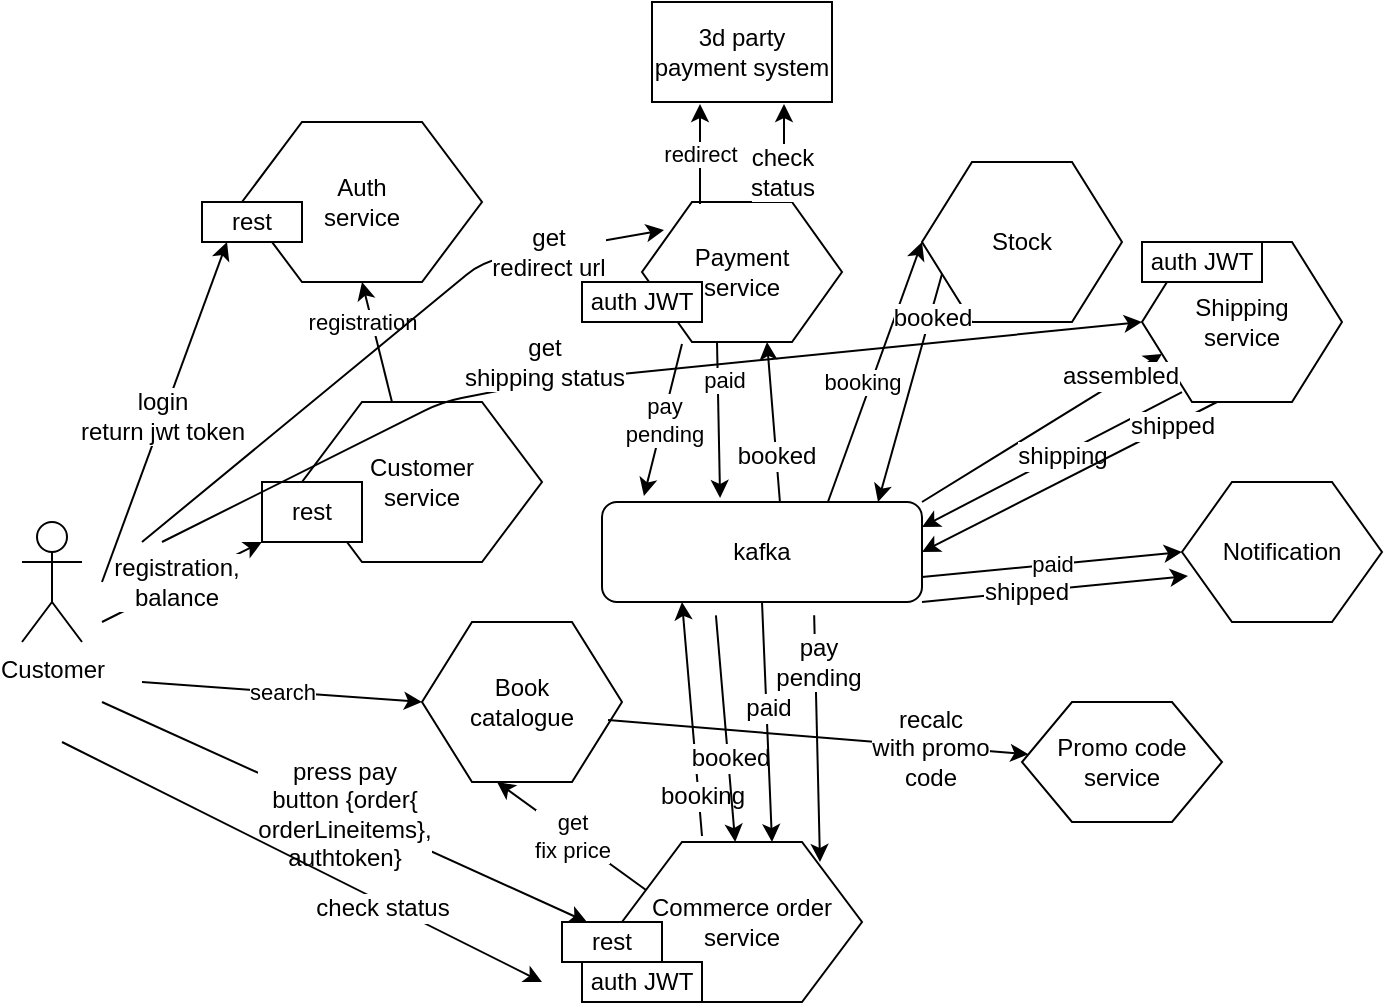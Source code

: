 <mxfile version="12.8.6" type="device"><diagram id="Tl5H7pFYHIdKEfdsGZ9z" name="Page-1"><mxGraphModel dx="910" dy="557" grid="1" gridSize="10" guides="1" tooltips="1" connect="1" arrows="1" fold="1" page="1" pageScale="1" pageWidth="827" pageHeight="1169" math="0" shadow="0"><root><mxCell id="0"/><mxCell id="1" parent="0"/><mxCell id="dfTHC3Y_4hbYd49WQVot-3" value="Auth&lt;br&gt;service" style="shape=hexagon;perimeter=hexagonPerimeter2;whiteSpace=wrap;html=1;" parent="1" vertex="1"><mxGeometry x="140" y="80" width="120" height="80" as="geometry"/></mxCell><mxCell id="dfTHC3Y_4hbYd49WQVot-4" value="Book&lt;br&gt;catalogue" style="shape=hexagon;perimeter=hexagonPerimeter2;whiteSpace=wrap;html=1;" parent="1" vertex="1"><mxGeometry x="230" y="330" width="100" height="80" as="geometry"/></mxCell><mxCell id="dfTHC3Y_4hbYd49WQVot-5" value="Customer&lt;br&gt;service" style="shape=hexagon;perimeter=hexagonPerimeter2;whiteSpace=wrap;html=1;" parent="1" vertex="1"><mxGeometry x="170" y="220" width="120" height="80" as="geometry"/></mxCell><mxCell id="dfTHC3Y_4hbYd49WQVot-6" value="Payment&lt;br&gt;service" style="shape=hexagon;perimeter=hexagonPerimeter2;whiteSpace=wrap;html=1;" parent="1" vertex="1"><mxGeometry x="340" y="120" width="100" height="70" as="geometry"/></mxCell><mxCell id="dfTHC3Y_4hbYd49WQVot-7" value="Stock" style="shape=hexagon;perimeter=hexagonPerimeter2;whiteSpace=wrap;html=1;" parent="1" vertex="1"><mxGeometry x="480" y="100" width="100" height="80" as="geometry"/></mxCell><mxCell id="dfTHC3Y_4hbYd49WQVot-8" value="Promo code&lt;br&gt;service" style="shape=hexagon;perimeter=hexagonPerimeter2;whiteSpace=wrap;html=1;" parent="1" vertex="1"><mxGeometry x="530" y="370" width="100" height="60" as="geometry"/></mxCell><mxCell id="dfTHC3Y_4hbYd49WQVot-9" value="Notification" style="shape=hexagon;perimeter=hexagonPerimeter2;whiteSpace=wrap;html=1;" parent="1" vertex="1"><mxGeometry x="610" y="260" width="100" height="70" as="geometry"/></mxCell><mxCell id="dfTHC3Y_4hbYd49WQVot-11" value="rest" style="rounded=0;whiteSpace=wrap;html=1;" parent="1" vertex="1"><mxGeometry x="120" y="120" width="50" height="20" as="geometry"/></mxCell><mxCell id="dfTHC3Y_4hbYd49WQVot-13" value="Customer" style="shape=umlActor;verticalLabelPosition=bottom;labelBackgroundColor=#ffffff;verticalAlign=top;html=1;outlineConnect=0;" parent="1" vertex="1"><mxGeometry x="30" y="280" width="30" height="60" as="geometry"/></mxCell><mxCell id="dfTHC3Y_4hbYd49WQVot-15" value="Commerce order&lt;br&gt;service" style="shape=hexagon;perimeter=hexagonPerimeter2;whiteSpace=wrap;html=1;" parent="1" vertex="1"><mxGeometry x="330" y="440" width="120" height="80" as="geometry"/></mxCell><mxCell id="dfTHC3Y_4hbYd49WQVot-16" value="" style="endArrow=classic;html=1;entryX=0.25;entryY=1;entryDx=0;entryDy=0;" parent="1" target="dfTHC3Y_4hbYd49WQVot-11" edge="1"><mxGeometry width="50" height="50" relative="1" as="geometry"><mxPoint x="70" y="310" as="sourcePoint"/><mxPoint x="440" y="300" as="targetPoint"/></mxGeometry></mxCell><mxCell id="dfTHC3Y_4hbYd49WQVot-17" value="login&lt;br&gt;return jwt token" style="text;html=1;align=center;verticalAlign=middle;resizable=0;points=[];labelBackgroundColor=#ffffff;" parent="dfTHC3Y_4hbYd49WQVot-16" vertex="1" connectable="0"><mxGeometry x="-0.026" y="1" relative="1" as="geometry"><mxPoint as="offset"/></mxGeometry></mxCell><mxCell id="dfTHC3Y_4hbYd49WQVot-20" value="rest" style="rounded=0;whiteSpace=wrap;html=1;" parent="1" vertex="1"><mxGeometry x="150" y="260" width="50" height="30" as="geometry"/></mxCell><mxCell id="dfTHC3Y_4hbYd49WQVot-22" value="" style="endArrow=classic;html=1;entryX=0;entryY=1;entryDx=0;entryDy=0;" parent="1" target="dfTHC3Y_4hbYd49WQVot-20" edge="1"><mxGeometry width="50" height="50" relative="1" as="geometry"><mxPoint x="70" y="330" as="sourcePoint"/><mxPoint x="430" y="270" as="targetPoint"/></mxGeometry></mxCell><mxCell id="dfTHC3Y_4hbYd49WQVot-23" value="registration,&lt;br&gt;balance" style="text;html=1;align=center;verticalAlign=middle;resizable=0;points=[];labelBackgroundColor=#ffffff;" parent="dfTHC3Y_4hbYd49WQVot-22" vertex="1" connectable="0"><mxGeometry x="-0.097" y="2" relative="1" as="geometry"><mxPoint x="1" as="offset"/></mxGeometry></mxCell><mxCell id="dfTHC3Y_4hbYd49WQVot-24" value="Shipping&lt;br&gt;service" style="shape=hexagon;perimeter=hexagonPerimeter2;whiteSpace=wrap;html=1;" parent="1" vertex="1"><mxGeometry x="590" y="140" width="100" height="80" as="geometry"/></mxCell><mxCell id="dfTHC3Y_4hbYd49WQVot-26" value="kafka" style="rounded=1;whiteSpace=wrap;html=1;" parent="1" vertex="1"><mxGeometry x="320" y="270" width="160" height="50" as="geometry"/></mxCell><mxCell id="dfTHC3Y_4hbYd49WQVot-27" value="" style="endArrow=classic;html=1;entryX=0.25;entryY=0;entryDx=0;entryDy=0;" parent="1" target="dfTHC3Y_4hbYd49WQVot-34" edge="1"><mxGeometry width="50" height="50" relative="1" as="geometry"><mxPoint x="70" y="370" as="sourcePoint"/><mxPoint x="430" y="270" as="targetPoint"/></mxGeometry></mxCell><mxCell id="dfTHC3Y_4hbYd49WQVot-28" value="press pay&lt;br&gt;button {order{&lt;br&gt;orderLineitems},&lt;br&gt;authtoken}" style="text;html=1;align=center;verticalAlign=middle;resizable=0;points=[];labelBackgroundColor=#ffffff;" parent="dfTHC3Y_4hbYd49WQVot-27" vertex="1" connectable="0"><mxGeometry x="-0.004" y="-1" relative="1" as="geometry"><mxPoint as="offset"/></mxGeometry></mxCell><mxCell id="dfTHC3Y_4hbYd49WQVot-34" value="rest" style="rounded=0;whiteSpace=wrap;html=1;" parent="1" vertex="1"><mxGeometry x="300" y="480" width="50" height="20" as="geometry"/></mxCell><mxCell id="dfTHC3Y_4hbYd49WQVot-37" value="search" style="endArrow=classic;html=1;entryX=0;entryY=0.5;entryDx=0;entryDy=0;" parent="1" target="dfTHC3Y_4hbYd49WQVot-4" edge="1"><mxGeometry width="50" height="50" relative="1" as="geometry"><mxPoint x="90" y="360" as="sourcePoint"/><mxPoint x="450" y="280" as="targetPoint"/></mxGeometry></mxCell><mxCell id="dfTHC3Y_4hbYd49WQVot-39" value="auth JWT" style="rounded=0;whiteSpace=wrap;html=1;" parent="1" vertex="1"><mxGeometry x="310" y="500" width="60" height="20" as="geometry"/></mxCell><mxCell id="dfTHC3Y_4hbYd49WQVot-42" value="3d party payment system" style="rounded=0;whiteSpace=wrap;html=1;" parent="1" vertex="1"><mxGeometry x="345" y="20" width="90" height="50" as="geometry"/></mxCell><mxCell id="dfTHC3Y_4hbYd49WQVot-44" value="redirect" style="endArrow=classic;html=1;exitX=0.29;exitY=0.014;exitDx=0;exitDy=0;exitPerimeter=0;" parent="1" source="dfTHC3Y_4hbYd49WQVot-6" edge="1"><mxGeometry width="50" height="50" relative="1" as="geometry"><mxPoint x="400" y="280" as="sourcePoint"/><mxPoint x="369" y="71" as="targetPoint"/></mxGeometry></mxCell><mxCell id="dfTHC3Y_4hbYd49WQVot-45" value="" style="endArrow=classic;html=1;exitX=0.71;exitY=-0.014;exitDx=0;exitDy=0;exitPerimeter=0;" parent="1" source="dfTHC3Y_4hbYd49WQVot-6" edge="1"><mxGeometry width="50" height="50" relative="1" as="geometry"><mxPoint x="269" y="227" as="sourcePoint"/><mxPoint x="411" y="71" as="targetPoint"/></mxGeometry></mxCell><mxCell id="dfTHC3Y_4hbYd49WQVot-46" value="check&lt;br&gt;status" style="text;html=1;align=center;verticalAlign=middle;resizable=0;points=[];labelBackgroundColor=#ffffff;" parent="dfTHC3Y_4hbYd49WQVot-45" vertex="1" connectable="0"><mxGeometry x="-0.427" y="1" relative="1" as="geometry"><mxPoint as="offset"/></mxGeometry></mxCell><mxCell id="dfTHC3Y_4hbYd49WQVot-47" value="pay&lt;br&gt;pending" style="endArrow=classic;html=1;exitX=0.2;exitY=1.014;exitDx=0;exitDy=0;exitPerimeter=0;entryX=0.131;entryY=-0.06;entryDx=0;entryDy=0;entryPerimeter=0;" parent="1" source="dfTHC3Y_4hbYd49WQVot-6" target="dfTHC3Y_4hbYd49WQVot-26" edge="1"><mxGeometry width="50" height="50" relative="1" as="geometry"><mxPoint x="390" y="310" as="sourcePoint"/><mxPoint x="390" y="267" as="targetPoint"/></mxGeometry></mxCell><mxCell id="dfTHC3Y_4hbYd49WQVot-48" value="paid" style="endArrow=classic;html=1;exitX=0.375;exitY=1;exitDx=0;exitDy=0;entryX=0.369;entryY=-0.04;entryDx=0;entryDy=0;entryPerimeter=0;" parent="1" source="dfTHC3Y_4hbYd49WQVot-6" target="dfTHC3Y_4hbYd49WQVot-26" edge="1"><mxGeometry x="-0.502" y="3" width="50" height="50" relative="1" as="geometry"><mxPoint x="390" y="310" as="sourcePoint"/><mxPoint x="440" y="260" as="targetPoint"/><Array as="points"/><mxPoint as="offset"/></mxGeometry></mxCell><mxCell id="FFEiDzBT_cSgYnDK9ged-1" value="booking" style="endArrow=classic;html=1;exitX=0.706;exitY=0;exitDx=0;exitDy=0;entryX=0;entryY=0.5;entryDx=0;entryDy=0;exitPerimeter=0;" parent="1" source="dfTHC3Y_4hbYd49WQVot-26" target="dfTHC3Y_4hbYd49WQVot-7" edge="1"><mxGeometry x="-0.1" y="4" width="50" height="50" relative="1" as="geometry"><mxPoint x="390" y="290" as="sourcePoint"/><mxPoint x="440" y="240" as="targetPoint"/><Array as="points"/><mxPoint as="offset"/></mxGeometry></mxCell><mxCell id="qHvsT2Gw5tDO-r86zOW9-1" value="registration" style="endArrow=classic;html=1;exitX=0.375;exitY=0;exitDx=0;exitDy=0;entryX=0.5;entryY=1;entryDx=0;entryDy=0;" edge="1" parent="1" source="dfTHC3Y_4hbYd49WQVot-5" target="dfTHC3Y_4hbYd49WQVot-3"><mxGeometry x="0.372" y="5" width="50" height="50" relative="1" as="geometry"><mxPoint x="390" y="310" as="sourcePoint"/><mxPoint x="440" y="260" as="targetPoint"/><mxPoint as="offset"/></mxGeometry></mxCell><mxCell id="qHvsT2Gw5tDO-r86zOW9-2" value="" style="endArrow=classic;html=1;entryX=0.25;entryY=1;entryDx=0;entryDy=0;" edge="1" parent="1" target="dfTHC3Y_4hbYd49WQVot-26"><mxGeometry width="50" height="50" relative="1" as="geometry"><mxPoint x="370" y="437" as="sourcePoint"/><mxPoint x="440" y="260" as="targetPoint"/></mxGeometry></mxCell><mxCell id="qHvsT2Gw5tDO-r86zOW9-3" value="booking" style="text;html=1;align=center;verticalAlign=middle;resizable=0;points=[];labelBackgroundColor=#ffffff;" vertex="1" connectable="0" parent="qHvsT2Gw5tDO-r86zOW9-2"><mxGeometry x="-0.651" y="-1" relative="1" as="geometry"><mxPoint as="offset"/></mxGeometry></mxCell><mxCell id="qHvsT2Gw5tDO-r86zOW9-4" value="" style="endArrow=classic;html=1;exitX=1;exitY=0;exitDx=0;exitDy=0;entryX=0;entryY=0.75;entryDx=0;entryDy=0;" edge="1" parent="1" source="dfTHC3Y_4hbYd49WQVot-26" target="dfTHC3Y_4hbYd49WQVot-24"><mxGeometry width="50" height="50" relative="1" as="geometry"><mxPoint x="390" y="310" as="sourcePoint"/><mxPoint x="610" y="210" as="targetPoint"/><Array as="points"/></mxGeometry></mxCell><mxCell id="qHvsT2Gw5tDO-r86zOW9-5" value="assembled" style="text;html=1;align=center;verticalAlign=middle;resizable=0;points=[];labelBackgroundColor=#ffffff;" vertex="1" connectable="0" parent="qHvsT2Gw5tDO-r86zOW9-4"><mxGeometry x="0.67" y="2" relative="1" as="geometry"><mxPoint as="offset"/></mxGeometry></mxCell><mxCell id="qHvsT2Gw5tDO-r86zOW9-6" value="" style="endArrow=classic;html=1;exitX=0.356;exitY=1.133;exitDx=0;exitDy=0;exitPerimeter=0;" edge="1" parent="1" source="dfTHC3Y_4hbYd49WQVot-26" target="dfTHC3Y_4hbYd49WQVot-15"><mxGeometry width="50" height="50" relative="1" as="geometry"><mxPoint x="390" y="310" as="sourcePoint"/><mxPoint x="440" y="260" as="targetPoint"/></mxGeometry></mxCell><mxCell id="qHvsT2Gw5tDO-r86zOW9-7" value="booked" style="text;html=1;align=center;verticalAlign=middle;resizable=0;points=[];labelBackgroundColor=#ffffff;" vertex="1" connectable="0" parent="qHvsT2Gw5tDO-r86zOW9-6"><mxGeometry x="0.251" y="1" relative="1" as="geometry"><mxPoint as="offset"/></mxGeometry></mxCell><mxCell id="qHvsT2Gw5tDO-r86zOW9-8" value="" style="endArrow=classic;html=1;exitX=0.5;exitY=1;exitDx=0;exitDy=0;entryX=0.625;entryY=0;entryDx=0;entryDy=0;" edge="1" parent="1" source="dfTHC3Y_4hbYd49WQVot-26" target="dfTHC3Y_4hbYd49WQVot-15"><mxGeometry width="50" height="50" relative="1" as="geometry"><mxPoint x="390" y="330" as="sourcePoint"/><mxPoint x="440" y="280" as="targetPoint"/></mxGeometry></mxCell><mxCell id="qHvsT2Gw5tDO-r86zOW9-9" value="paid" style="text;html=1;align=center;verticalAlign=middle;resizable=0;points=[];labelBackgroundColor=#ffffff;" vertex="1" connectable="0" parent="qHvsT2Gw5tDO-r86zOW9-8"><mxGeometry x="-0.242" y="1" relative="1" as="geometry"><mxPoint y="7.07" as="offset"/></mxGeometry></mxCell><mxCell id="qHvsT2Gw5tDO-r86zOW9-10" value="" style="endArrow=classic;html=1;exitX=0;exitY=0.75;exitDx=0;exitDy=0;" edge="1" parent="1" source="dfTHC3Y_4hbYd49WQVot-7"><mxGeometry width="50" height="50" relative="1" as="geometry"><mxPoint x="390" y="330" as="sourcePoint"/><mxPoint x="458" y="270" as="targetPoint"/></mxGeometry></mxCell><mxCell id="qHvsT2Gw5tDO-r86zOW9-11" value="booked" style="text;html=1;align=center;verticalAlign=middle;resizable=0;points=[];labelBackgroundColor=#ffffff;" vertex="1" connectable="0" parent="qHvsT2Gw5tDO-r86zOW9-10"><mxGeometry x="-0.629" y="1" relative="1" as="geometry"><mxPoint as="offset"/></mxGeometry></mxCell><mxCell id="qHvsT2Gw5tDO-r86zOW9-12" value="" style="endArrow=classic;html=1;entryX=0.625;entryY=1;entryDx=0;entryDy=0;exitX=0.556;exitY=0;exitDx=0;exitDy=0;exitPerimeter=0;" edge="1" parent="1" source="dfTHC3Y_4hbYd49WQVot-26" target="dfTHC3Y_4hbYd49WQVot-6"><mxGeometry width="50" height="50" relative="1" as="geometry"><mxPoint x="390" y="330" as="sourcePoint"/><mxPoint x="440" y="280" as="targetPoint"/></mxGeometry></mxCell><mxCell id="qHvsT2Gw5tDO-r86zOW9-13" value="booked" style="text;html=1;align=center;verticalAlign=middle;resizable=0;points=[];labelBackgroundColor=#ffffff;" vertex="1" connectable="0" parent="qHvsT2Gw5tDO-r86zOW9-12"><mxGeometry x="-0.414" relative="1" as="geometry"><mxPoint as="offset"/></mxGeometry></mxCell><mxCell id="qHvsT2Gw5tDO-r86zOW9-14" value="" style="endArrow=classic;html=1;exitX=0.663;exitY=1.133;exitDx=0;exitDy=0;exitPerimeter=0;entryX=0.825;entryY=0.125;entryDx=0;entryDy=0;entryPerimeter=0;" edge="1" parent="1" source="dfTHC3Y_4hbYd49WQVot-26" target="dfTHC3Y_4hbYd49WQVot-15"><mxGeometry width="50" height="50" relative="1" as="geometry"><mxPoint x="390" y="370" as="sourcePoint"/><mxPoint x="440" y="320" as="targetPoint"/></mxGeometry></mxCell><mxCell id="qHvsT2Gw5tDO-r86zOW9-15" value="pay&lt;br&gt;pending" style="text;html=1;align=center;verticalAlign=middle;resizable=0;points=[];labelBackgroundColor=#ffffff;" vertex="1" connectable="0" parent="qHvsT2Gw5tDO-r86zOW9-14"><mxGeometry x="-0.74" y="1" relative="1" as="geometry"><mxPoint y="7.03" as="offset"/></mxGeometry></mxCell><mxCell id="qHvsT2Gw5tDO-r86zOW9-16" value="" style="endArrow=classic;html=1;entryX=0.11;entryY=0.2;entryDx=0;entryDy=0;entryPerimeter=0;" edge="1" parent="1" target="dfTHC3Y_4hbYd49WQVot-6"><mxGeometry width="50" height="50" relative="1" as="geometry"><mxPoint x="90" y="290" as="sourcePoint"/><mxPoint x="440" y="230" as="targetPoint"/><Array as="points"><mxPoint x="260" y="150"/></Array></mxGeometry></mxCell><mxCell id="qHvsT2Gw5tDO-r86zOW9-17" value="get&lt;br&gt;redirect url" style="text;html=1;align=center;verticalAlign=middle;resizable=0;points=[];labelBackgroundColor=#ffffff;" vertex="1" connectable="0" parent="qHvsT2Gw5tDO-r86zOW9-16"><mxGeometry x="0.618" relative="1" as="geometry"><mxPoint as="offset"/></mxGeometry></mxCell><mxCell id="qHvsT2Gw5tDO-r86zOW9-18" value="" style="endArrow=classic;html=1;entryX=1;entryY=0.25;entryDx=0;entryDy=0;exitX=0.2;exitY=0.938;exitDx=0;exitDy=0;exitPerimeter=0;" edge="1" parent="1" source="dfTHC3Y_4hbYd49WQVot-24" target="dfTHC3Y_4hbYd49WQVot-26"><mxGeometry width="50" height="50" relative="1" as="geometry"><mxPoint x="400" y="290" as="sourcePoint"/><mxPoint x="450" y="240" as="targetPoint"/></mxGeometry></mxCell><mxCell id="qHvsT2Gw5tDO-r86zOW9-19" value="shipping" style="text;html=1;align=center;verticalAlign=middle;resizable=0;points=[];labelBackgroundColor=#ffffff;" vertex="1" connectable="0" parent="qHvsT2Gw5tDO-r86zOW9-18"><mxGeometry x="-0.392" relative="1" as="geometry"><mxPoint x="-20.82" y="10.86" as="offset"/></mxGeometry></mxCell><mxCell id="qHvsT2Gw5tDO-r86zOW9-20" value="" style="endArrow=classic;html=1;exitX=0.375;exitY=1;exitDx=0;exitDy=0;entryX=1;entryY=0.5;entryDx=0;entryDy=0;" edge="1" parent="1" source="dfTHC3Y_4hbYd49WQVot-24" target="dfTHC3Y_4hbYd49WQVot-26"><mxGeometry width="50" height="50" relative="1" as="geometry"><mxPoint x="400" y="290" as="sourcePoint"/><mxPoint x="450" y="240" as="targetPoint"/></mxGeometry></mxCell><mxCell id="qHvsT2Gw5tDO-r86zOW9-21" value="shipped" style="text;html=1;align=center;verticalAlign=middle;resizable=0;points=[];labelBackgroundColor=#ffffff;" vertex="1" connectable="0" parent="qHvsT2Gw5tDO-r86zOW9-20"><mxGeometry x="-0.673" relative="1" as="geometry"><mxPoint x="1" as="offset"/></mxGeometry></mxCell><mxCell id="qHvsT2Gw5tDO-r86zOW9-22" value="paid" style="endArrow=classic;html=1;entryX=0;entryY=0.5;entryDx=0;entryDy=0;exitX=1;exitY=0.75;exitDx=0;exitDy=0;" edge="1" parent="1" source="dfTHC3Y_4hbYd49WQVot-26" target="dfTHC3Y_4hbYd49WQVot-9"><mxGeometry width="50" height="50" relative="1" as="geometry"><mxPoint x="400" y="320" as="sourcePoint"/><mxPoint x="450" y="270" as="targetPoint"/></mxGeometry></mxCell><mxCell id="qHvsT2Gw5tDO-r86zOW9-23" value="" style="endArrow=classic;html=1;entryX=0.03;entryY=0.671;entryDx=0;entryDy=0;entryPerimeter=0;exitX=1;exitY=1;exitDx=0;exitDy=0;" edge="1" parent="1" source="dfTHC3Y_4hbYd49WQVot-26" target="dfTHC3Y_4hbYd49WQVot-9"><mxGeometry width="50" height="50" relative="1" as="geometry"><mxPoint x="540" y="360" as="sourcePoint"/><mxPoint x="450" y="270" as="targetPoint"/></mxGeometry></mxCell><mxCell id="qHvsT2Gw5tDO-r86zOW9-24" value="shipped" style="text;html=1;align=center;verticalAlign=middle;resizable=0;points=[];labelBackgroundColor=#ffffff;" vertex="1" connectable="0" parent="qHvsT2Gw5tDO-r86zOW9-23"><mxGeometry x="-0.214" relative="1" as="geometry"><mxPoint as="offset"/></mxGeometry></mxCell><mxCell id="qHvsT2Gw5tDO-r86zOW9-25" value="&lt;br&gt;" style="text;html=1;align=center;verticalAlign=middle;resizable=0;points=[];labelBackgroundColor=#ffffff;" vertex="1" connectable="0" parent="qHvsT2Gw5tDO-r86zOW9-23"><mxGeometry x="-0.6" y="-1" relative="1" as="geometry"><mxPoint as="offset"/></mxGeometry></mxCell><mxCell id="qHvsT2Gw5tDO-r86zOW9-26" value="get&lt;br&gt;fix price" style="endArrow=classic;html=1;exitX=0;exitY=0.25;exitDx=0;exitDy=0;entryX=0.375;entryY=1;entryDx=0;entryDy=0;" edge="1" parent="1" source="dfTHC3Y_4hbYd49WQVot-15" target="dfTHC3Y_4hbYd49WQVot-4"><mxGeometry width="50" height="50" relative="1" as="geometry"><mxPoint x="370" y="420" as="sourcePoint"/><mxPoint x="420" y="370" as="targetPoint"/></mxGeometry></mxCell><mxCell id="qHvsT2Gw5tDO-r86zOW9-28" value="" style="endArrow=classic;html=1;exitX=0.93;exitY=0.613;exitDx=0;exitDy=0;exitPerimeter=0;" edge="1" parent="1" source="dfTHC3Y_4hbYd49WQVot-4" target="dfTHC3Y_4hbYd49WQVot-8"><mxGeometry width="50" height="50" relative="1" as="geometry"><mxPoint x="370" y="420" as="sourcePoint"/><mxPoint x="420" y="370" as="targetPoint"/></mxGeometry></mxCell><mxCell id="qHvsT2Gw5tDO-r86zOW9-29" value="recalc&lt;br&gt;with promo&lt;br&gt;code" style="text;html=1;align=center;verticalAlign=middle;resizable=0;points=[];labelBackgroundColor=#ffffff;" vertex="1" connectable="0" parent="qHvsT2Gw5tDO-r86zOW9-28"><mxGeometry x="0.533" y="-1" relative="1" as="geometry"><mxPoint as="offset"/></mxGeometry></mxCell><mxCell id="qHvsT2Gw5tDO-r86zOW9-30" value="" style="endArrow=classic;html=1;entryX=0;entryY=0.5;entryDx=0;entryDy=0;" edge="1" parent="1" target="dfTHC3Y_4hbYd49WQVot-24"><mxGeometry width="50" height="50" relative="1" as="geometry"><mxPoint x="100" y="290" as="sourcePoint"/><mxPoint x="420" y="260" as="targetPoint"/><Array as="points"><mxPoint x="240" y="220"/><mxPoint x="290" y="210"/></Array></mxGeometry></mxCell><mxCell id="qHvsT2Gw5tDO-r86zOW9-31" value="get&lt;br&gt;shipping status" style="text;html=1;align=center;verticalAlign=middle;resizable=0;points=[];labelBackgroundColor=#ffffff;" vertex="1" connectable="0" parent="qHvsT2Gw5tDO-r86zOW9-30"><mxGeometry x="0.059" y="2" relative="1" as="geometry"><mxPoint x="-60.98" y="-1.89" as="offset"/></mxGeometry></mxCell><mxCell id="qHvsT2Gw5tDO-r86zOW9-33" value="auth JWT" style="rounded=0;whiteSpace=wrap;html=1;" vertex="1" parent="1"><mxGeometry x="310" y="160" width="60" height="20" as="geometry"/></mxCell><mxCell id="qHvsT2Gw5tDO-r86zOW9-34" value="auth JWT" style="rounded=0;whiteSpace=wrap;html=1;" vertex="1" parent="1"><mxGeometry x="590" y="140" width="60" height="20" as="geometry"/></mxCell><mxCell id="qHvsT2Gw5tDO-r86zOW9-35" value="" style="endArrow=classic;html=1;" edge="1" parent="1"><mxGeometry width="50" height="50" relative="1" as="geometry"><mxPoint x="50" y="390" as="sourcePoint"/><mxPoint x="290" y="510" as="targetPoint"/></mxGeometry></mxCell><mxCell id="qHvsT2Gw5tDO-r86zOW9-36" value="check status" style="text;html=1;align=center;verticalAlign=middle;resizable=0;points=[];labelBackgroundColor=#ffffff;" vertex="1" connectable="0" parent="qHvsT2Gw5tDO-r86zOW9-35"><mxGeometry x="0.343" y="-3" relative="1" as="geometry"><mxPoint as="offset"/></mxGeometry></mxCell></root></mxGraphModel></diagram></mxfile>